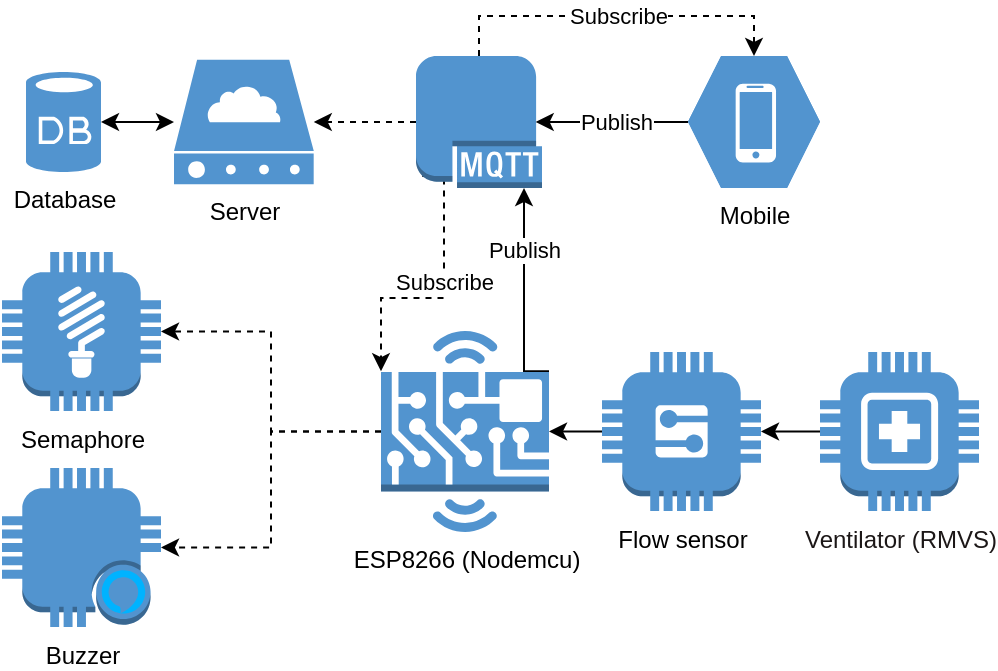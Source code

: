 <mxfile version="13.4.6" type="device"><diagram id="6hGFLwfOUW9BJ-s0fimq" name="Arquitetura"><mxGraphModel dx="786" dy="546" grid="0" gridSize="10" guides="1" tooltips="1" connect="1" arrows="1" fold="1" page="1" pageScale="1" pageWidth="827" pageHeight="1169" math="0" shadow="0"><root><mxCell id="0"/><mxCell id="1" parent="0"/><mxCell id="20" value="" style="edgeStyle=orthogonalEdgeStyle;rounded=0;orthogonalLoop=1;jettySize=auto;html=1;exitX=0;exitY=0.5;exitDx=0;exitDy=0;exitPerimeter=0;dashed=1;" parent="1" source="2" target="19" edge="1"><mxGeometry relative="1" as="geometry"><mxPoint x="270" y="270" as="sourcePoint"/></mxGeometry></mxCell><mxCell id="25" value="Subscribe" style="edgeStyle=orthogonalEdgeStyle;rounded=0;orthogonalLoop=1;jettySize=auto;html=1;exitX=0.05;exitY=0.91;exitDx=0;exitDy=0;exitPerimeter=0;entryX=0;entryY=0.2;entryDx=0;entryDy=0;entryPerimeter=0;strokeColor=#000000;dashed=1;" parent="1" source="2" target="4" edge="1"><mxGeometry x="-0.088" relative="1" as="geometry"><mxPoint x="260" y="390" as="targetPoint"/><Array as="points"><mxPoint x="291" y="292"/><mxPoint x="291" y="353"/><mxPoint x="260" y="353"/></Array><mxPoint as="offset"/></mxGeometry></mxCell><mxCell id="2" value="" style="outlineConnect=0;dashed=0;verticalLabelPosition=bottom;verticalAlign=top;align=center;html=1;shape=mxgraph.aws3.mqtt_protocol;fillColor=#5294CF;gradientColor=none;" parent="1" vertex="1"><mxGeometry x="277" y="232" width="63" height="66" as="geometry"/></mxCell><mxCell id="7" value="Publish" style="edgeStyle=orthogonalEdgeStyle;rounded=0;orthogonalLoop=1;jettySize=auto;html=1;exitX=1;exitY=0.2;exitDx=0;exitDy=0;exitPerimeter=0;" parent="1" source="4" target="2" edge="1"><mxGeometry x="0.404" relative="1" as="geometry"><Array as="points"><mxPoint x="331" y="390"/></Array><mxPoint as="offset"/></mxGeometry></mxCell><mxCell id="14" style="edgeStyle=orthogonalEdgeStyle;rounded=0;orthogonalLoop=1;jettySize=auto;html=1;dashed=1;" parent="1" source="4" target="10" edge="1"><mxGeometry relative="1" as="geometry"/></mxCell><mxCell id="15" style="edgeStyle=orthogonalEdgeStyle;rounded=0;orthogonalLoop=1;jettySize=auto;html=1;entryX=1;entryY=0.5;entryDx=0;entryDy=0;entryPerimeter=0;dashed=1;" parent="1" source="4" target="13" edge="1"><mxGeometry relative="1" as="geometry"/></mxCell><mxCell id="4" value="ESP8266 (Nodemcu)" style="outlineConnect=0;dashed=0;verticalLabelPosition=bottom;verticalAlign=top;align=center;html=1;shape=mxgraph.aws3.hardware_board;fillColor=#5294CF;gradientColor=none;" parent="1" vertex="1"><mxGeometry x="259.5" y="369.5" width="84" height="100.5" as="geometry"/></mxCell><mxCell id="9" style="edgeStyle=orthogonalEdgeStyle;rounded=0;orthogonalLoop=1;jettySize=auto;html=1;" parent="1" source="8" target="4" edge="1"><mxGeometry relative="1" as="geometry"/></mxCell><mxCell id="8" value="Flow sensor" style="outlineConnect=0;dashed=0;verticalLabelPosition=bottom;verticalAlign=top;align=center;html=1;shape=mxgraph.aws3.generic;fillColor=#5294CF;gradientColor=none;" parent="1" vertex="1"><mxGeometry x="370" y="380" width="79.5" height="79.5" as="geometry"/></mxCell><mxCell id="10" value="Semaphore" style="outlineConnect=0;dashed=0;verticalLabelPosition=bottom;verticalAlign=top;align=center;html=1;shape=mxgraph.aws3.lightbulb;fillColor=#5294CF;gradientColor=none;" parent="1" vertex="1"><mxGeometry x="70" y="330" width="79.5" height="79.5" as="geometry"/></mxCell><mxCell id="13" value="Buzzer" style="outlineConnect=0;dashed=0;verticalLabelPosition=bottom;verticalAlign=top;align=center;html=1;shape=mxgraph.aws3.alexa_enabled_device;fillColor=#5294CF;gradientColor=none;" parent="1" vertex="1"><mxGeometry x="70" y="438" width="79.5" height="79.5" as="geometry"/></mxCell><mxCell id="17" style="edgeStyle=orthogonalEdgeStyle;rounded=0;orthogonalLoop=1;jettySize=auto;html=1;" parent="1" source="16" target="8" edge="1"><mxGeometry relative="1" as="geometry"/></mxCell><mxCell id="16" value="&lt;span style=&quot;color: rgb(28 , 23 , 23) ; font-family: &amp;#34;fira sans&amp;#34; , sans-serif ; text-align: left ; background-color: rgb(255 , 255 , 255)&quot;&gt;&lt;font style=&quot;font-size: 12px&quot;&gt;Ventilator (RMVS)&lt;/font&gt;&lt;/span&gt;" style="outlineConnect=0;dashed=0;verticalLabelPosition=bottom;verticalAlign=top;align=center;html=1;shape=mxgraph.aws3.medical_emergency;fillColor=#5294CF;gradientColor=none;" parent="1" vertex="1"><mxGeometry x="479" y="380" width="79.5" height="79.5" as="geometry"/></mxCell><mxCell id="24" style="edgeStyle=orthogonalEdgeStyle;rounded=0;orthogonalLoop=1;jettySize=auto;html=1;entryX=1;entryY=0.5;entryDx=0;entryDy=0;entryPerimeter=0;startArrow=classic;startFill=1;" parent="1" source="19" target="23" edge="1"><mxGeometry relative="1" as="geometry"/></mxCell><mxCell id="19" value="&lt;font color=&quot;#000000&quot;&gt;Server&lt;/font&gt;" style="html=1;aspect=fixed;strokeColor=#5294CH;shadow=0;align=center;verticalAlign=top;fillColor=#5294CF;shape=mxgraph.gcp2.cloud_server;fontColor=#ffffff;spacingTop=0;labelPosition=center;verticalLabelPosition=bottom;" parent="1" vertex="1"><mxGeometry x="156" y="233.9" width="69.89" height="62.2" as="geometry"/></mxCell><mxCell id="23" value="Database" style="verticalLabelPosition=bottom;html=1;verticalAlign=top;align=center;strokeColor=none;fillColor=#5294CF;shape=mxgraph.azure.database;" parent="1" vertex="1"><mxGeometry x="82" y="240" width="37.5" height="50" as="geometry"/></mxCell><mxCell id="d7M74Vjm5YDtHfV37D5v-30" style="edgeStyle=orthogonalEdgeStyle;rounded=0;orthogonalLoop=1;jettySize=auto;html=1;exitX=0;exitY=0.5;exitDx=0;exitDy=0;exitPerimeter=0;entryX=0.95;entryY=0.5;entryDx=0;entryDy=0;entryPerimeter=0;" edge="1" parent="1" source="d7M74Vjm5YDtHfV37D5v-28" target="2"><mxGeometry relative="1" as="geometry"/></mxCell><mxCell id="d7M74Vjm5YDtHfV37D5v-31" value="Publish" style="edgeLabel;html=1;align=center;verticalAlign=middle;resizable=0;points=[];" vertex="1" connectable="0" parent="d7M74Vjm5YDtHfV37D5v-30"><mxGeometry x="-0.32" relative="1" as="geometry"><mxPoint x="-10" as="offset"/></mxGeometry></mxCell><mxCell id="d7M74Vjm5YDtHfV37D5v-28" value="Mobile" style="verticalLabelPosition=bottom;html=1;strokeColor=#ffffff;verticalAlign=top;align=center;points=[[0,0.5,0],[0.125,0.25,0],[0.25,0,0],[0.5,0,0],[0.75,0,0],[0.875,0.25,0],[1,0.5,0],[0.875,0.75,0],[0.75,1,0],[0.5,1,0],[0.125,0.75,0]];pointerEvents=1;shape=mxgraph.cisco_safe.compositeIcon;bgIcon=mxgraph.cisco_safe.design.blank_device;resIcon=mxgraph.cisco_safe.design.mobile_device;fillColor=#5294CF;" vertex="1" parent="1"><mxGeometry x="413" y="232" width="66" height="66" as="geometry"/></mxCell><mxCell id="d7M74Vjm5YDtHfV37D5v-29" value="Subscribe" style="edgeStyle=orthogonalEdgeStyle;rounded=0;orthogonalLoop=1;jettySize=auto;html=1;dashed=1;entryX=0.5;entryY=0;entryDx=0;entryDy=0;entryPerimeter=0;exitX=0.5;exitY=0;exitDx=0;exitDy=0;exitPerimeter=0;" edge="1" parent="1" source="2" target="d7M74Vjm5YDtHfV37D5v-28"><mxGeometry relative="1" as="geometry"><mxPoint x="309" y="220" as="sourcePoint"/><mxPoint x="152.645" y="257.28" as="targetPoint"/></mxGeometry></mxCell></root></mxGraphModel></diagram></mxfile>